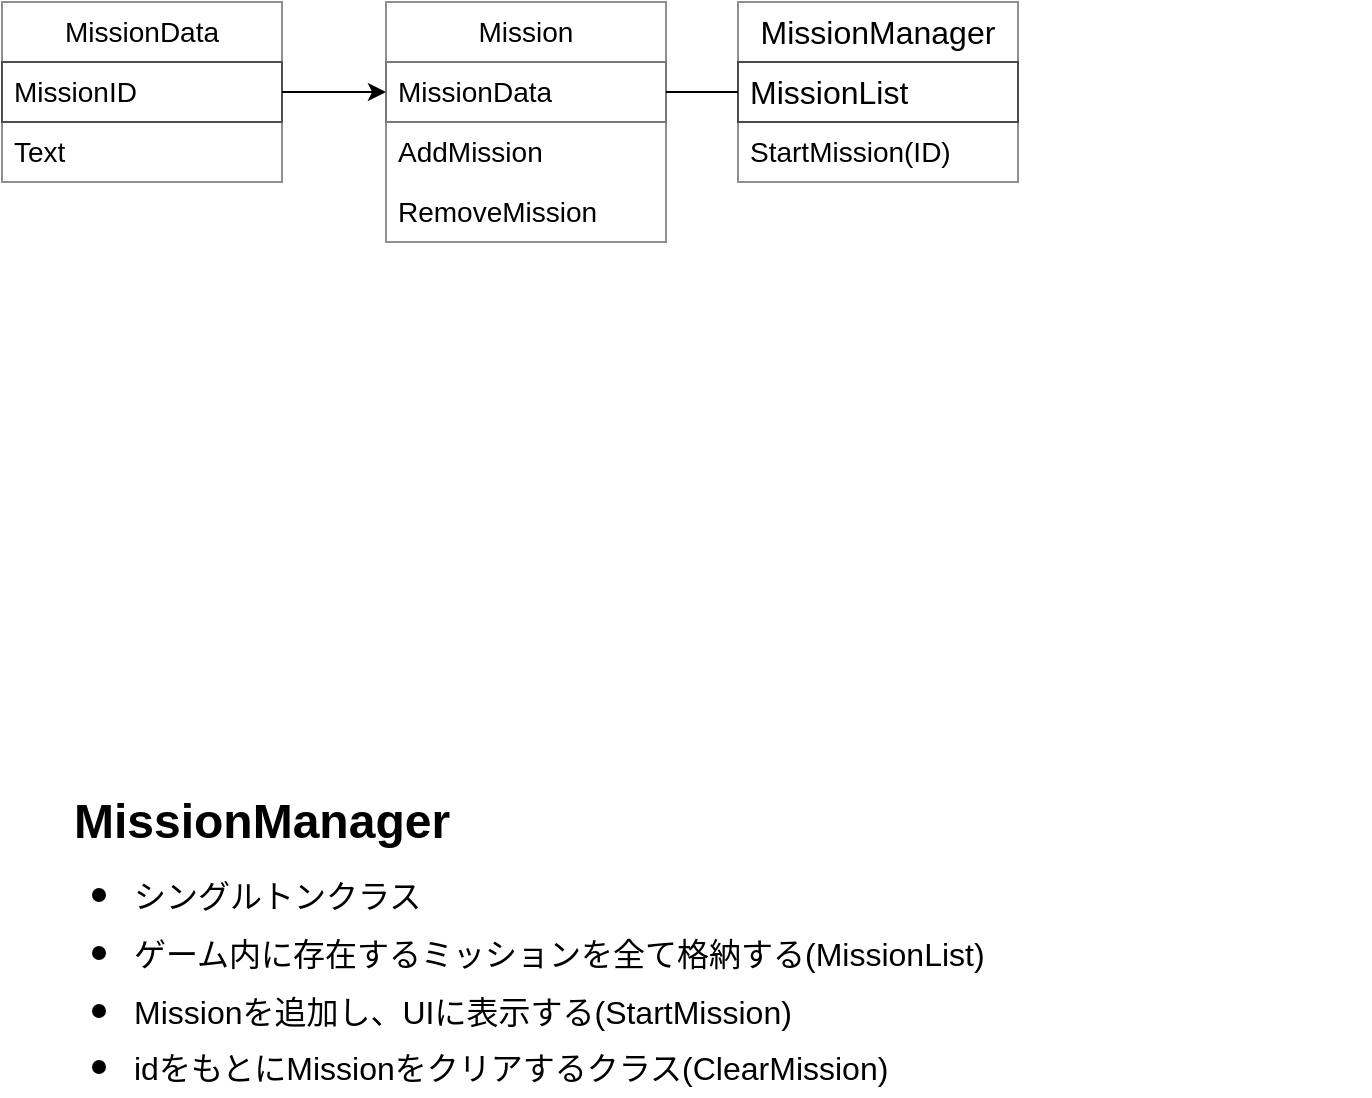 <mxfile version="20.8.5" type="github">
  <diagram id="C5RBs43oDa-KdzZeNtuy" name="Page-1">
    <mxGraphModel dx="1877" dy="549" grid="1" gridSize="12" guides="1" tooltips="1" connect="1" arrows="1" fold="1" page="1" pageScale="1" pageWidth="827" pageHeight="1169" math="0" shadow="0">
      <root>
        <mxCell id="WIyWlLk6GJQsqaUBKTNV-0" />
        <mxCell id="WIyWlLk6GJQsqaUBKTNV-1" parent="WIyWlLk6GJQsqaUBKTNV-0" />
        <mxCell id="S_67TMPTF_3B2Evn3eNK-10" value="MissionManager" style="text;strokeColor=none;fillColor=none;html=1;fontSize=24;fontStyle=1;verticalAlign=middle;align=left;" parent="WIyWlLk6GJQsqaUBKTNV-1" vertex="1">
          <mxGeometry x="10" y="410" width="100" height="40" as="geometry" />
        </mxCell>
        <mxCell id="S_67TMPTF_3B2Evn3eNK-11" value="&lt;ul&gt;&lt;li style=&quot;&quot;&gt;&lt;font style=&quot;font-size: 16px;&quot;&gt;シングルトンクラス&lt;/font&gt;&lt;/li&gt;&lt;li style=&quot;&quot;&gt;&lt;font style=&quot;font-size: 16px;&quot;&gt;ゲーム内に存在するミッションを全て格納する(MissionList)&lt;/font&gt;&lt;/li&gt;&lt;li style=&quot;&quot;&gt;&lt;span style=&quot;font-size: 16px;&quot;&gt;Missionを追加し、UIに表示する(StartMission)&lt;/span&gt;&lt;/li&gt;&lt;li style=&quot;&quot;&gt;&lt;span style=&quot;font-size: 16px;&quot;&gt;idをもとにMissionをクリアするクラス(ClearMission)&lt;/span&gt;&lt;/li&gt;&lt;/ul&gt;" style="text;strokeColor=none;fillColor=none;html=1;whiteSpace=wrap;verticalAlign=top;overflow=hidden;fontSize=24;align=left;labelPosition=center;verticalLabelPosition=middle;horizontal=1;" parent="WIyWlLk6GJQsqaUBKTNV-1" vertex="1">
          <mxGeometry y="420" width="660" height="144" as="geometry" />
        </mxCell>
        <mxCell id="S_67TMPTF_3B2Evn3eNK-12" value="MissionManager" style="swimlane;fontStyle=0;childLayout=stackLayout;horizontal=1;startSize=30;horizontalStack=0;resizeParent=1;resizeParentMax=0;resizeLast=0;collapsible=1;marginBottom=0;whiteSpace=wrap;html=1;strokeColor=#8F8F8F;fontSize=16;" parent="WIyWlLk6GJQsqaUBKTNV-1" vertex="1">
          <mxGeometry x="344" y="20" width="140" height="90" as="geometry" />
        </mxCell>
        <mxCell id="S_67TMPTF_3B2Evn3eNK-13" value="MissionList" style="text;strokeColor=#4A4A4A;fillColor=none;align=left;verticalAlign=middle;spacingLeft=4;spacingRight=4;overflow=hidden;points=[[0,0.5],[1,0.5]];portConstraint=eastwest;rotatable=0;whiteSpace=wrap;html=1;fontSize=16;" parent="S_67TMPTF_3B2Evn3eNK-12" vertex="1">
          <mxGeometry y="30" width="140" height="30" as="geometry" />
        </mxCell>
        <mxCell id="S_67TMPTF_3B2Evn3eNK-14" value="StartMission(ID)" style="text;strokeColor=none;fillColor=none;align=left;verticalAlign=middle;spacingLeft=4;spacingRight=4;overflow=hidden;points=[[0,0.5],[1,0.5]];portConstraint=eastwest;rotatable=0;whiteSpace=wrap;html=1;fontSize=14;" parent="S_67TMPTF_3B2Evn3eNK-12" vertex="1">
          <mxGeometry y="60" width="140" height="30" as="geometry" />
        </mxCell>
        <mxCell id="S_67TMPTF_3B2Evn3eNK-16" value="Mission" style="swimlane;fontStyle=0;childLayout=stackLayout;horizontal=1;startSize=30;horizontalStack=0;resizeParent=1;resizeParentMax=0;resizeLast=0;collapsible=1;marginBottom=0;whiteSpace=wrap;html=1;strokeColor=#8F8F8F;fontSize=14;" parent="WIyWlLk6GJQsqaUBKTNV-1" vertex="1">
          <mxGeometry x="168" y="20" width="140" height="120" as="geometry" />
        </mxCell>
        <mxCell id="S_67TMPTF_3B2Evn3eNK-17" value="MissionData" style="text;strokeColor=#787878;fillColor=none;align=left;verticalAlign=middle;spacingLeft=4;spacingRight=4;overflow=hidden;points=[[0,0.5],[1,0.5]];portConstraint=eastwest;rotatable=0;whiteSpace=wrap;html=1;fontSize=14;" parent="S_67TMPTF_3B2Evn3eNK-16" vertex="1">
          <mxGeometry y="30" width="140" height="30" as="geometry" />
        </mxCell>
        <mxCell id="S_67TMPTF_3B2Evn3eNK-18" value="AddMission" style="text;strokeColor=none;fillColor=none;align=left;verticalAlign=middle;spacingLeft=4;spacingRight=4;overflow=hidden;points=[[0,0.5],[1,0.5]];portConstraint=eastwest;rotatable=0;whiteSpace=wrap;html=1;fontSize=14;" parent="S_67TMPTF_3B2Evn3eNK-16" vertex="1">
          <mxGeometry y="60" width="140" height="30" as="geometry" />
        </mxCell>
        <mxCell id="b9VZRuG2H3qv7hb5ViZ3-4" value="RemoveMission" style="text;strokeColor=none;fillColor=none;align=left;verticalAlign=middle;spacingLeft=4;spacingRight=4;overflow=hidden;points=[[0,0.5],[1,0.5]];portConstraint=eastwest;rotatable=0;whiteSpace=wrap;html=1;fontSize=14;" vertex="1" parent="S_67TMPTF_3B2Evn3eNK-16">
          <mxGeometry y="90" width="140" height="30" as="geometry" />
        </mxCell>
        <mxCell id="S_67TMPTF_3B2Evn3eNK-20" value="" style="endArrow=none;html=1;rounded=0;fontSize=14;exitX=1;exitY=0.5;exitDx=0;exitDy=0;entryX=0;entryY=0.5;entryDx=0;entryDy=0;" parent="WIyWlLk6GJQsqaUBKTNV-1" source="S_67TMPTF_3B2Evn3eNK-17" target="S_67TMPTF_3B2Evn3eNK-13" edge="1">
          <mxGeometry width="50" height="50" relative="1" as="geometry">
            <mxPoint x="384" y="302" as="sourcePoint" />
            <mxPoint x="434" y="252" as="targetPoint" />
          </mxGeometry>
        </mxCell>
        <mxCell id="b9VZRuG2H3qv7hb5ViZ3-0" value="MissionData" style="swimlane;fontStyle=0;childLayout=stackLayout;horizontal=1;startSize=30;horizontalStack=0;resizeParent=1;resizeParentMax=0;resizeLast=0;collapsible=1;marginBottom=0;whiteSpace=wrap;html=1;strokeColor=#8F8F8F;fontSize=14;" vertex="1" parent="WIyWlLk6GJQsqaUBKTNV-1">
          <mxGeometry x="-24" y="20" width="140" height="90" as="geometry" />
        </mxCell>
        <mxCell id="b9VZRuG2H3qv7hb5ViZ3-1" value="MissionID" style="text;strokeColor=#4F4F4F;fillColor=none;align=left;verticalAlign=middle;spacingLeft=4;spacingRight=4;overflow=hidden;points=[[0,0.5],[1,0.5]];portConstraint=eastwest;rotatable=0;whiteSpace=wrap;html=1;fontSize=14;" vertex="1" parent="b9VZRuG2H3qv7hb5ViZ3-0">
          <mxGeometry y="30" width="140" height="30" as="geometry" />
        </mxCell>
        <mxCell id="b9VZRuG2H3qv7hb5ViZ3-2" value="Text" style="text;strokeColor=none;fillColor=none;align=left;verticalAlign=middle;spacingLeft=4;spacingRight=4;overflow=hidden;points=[[0,0.5],[1,0.5]];portConstraint=eastwest;rotatable=0;whiteSpace=wrap;html=1;fontSize=14;" vertex="1" parent="b9VZRuG2H3qv7hb5ViZ3-0">
          <mxGeometry y="60" width="140" height="30" as="geometry" />
        </mxCell>
        <mxCell id="b9VZRuG2H3qv7hb5ViZ3-3" value="" style="endArrow=classic;html=1;rounded=0;exitX=1;exitY=0.5;exitDx=0;exitDy=0;entryX=0;entryY=0.5;entryDx=0;entryDy=0;" edge="1" parent="WIyWlLk6GJQsqaUBKTNV-1" source="b9VZRuG2H3qv7hb5ViZ3-1" target="S_67TMPTF_3B2Evn3eNK-17">
          <mxGeometry width="50" height="50" relative="1" as="geometry">
            <mxPoint x="384" y="110" as="sourcePoint" />
            <mxPoint x="434" y="60" as="targetPoint" />
          </mxGeometry>
        </mxCell>
      </root>
    </mxGraphModel>
  </diagram>
</mxfile>
